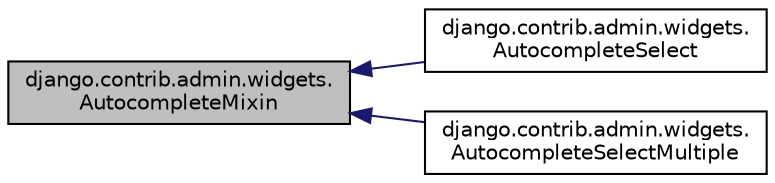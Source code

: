 digraph "django.contrib.admin.widgets.AutocompleteMixin"
{
 // LATEX_PDF_SIZE
  edge [fontname="Helvetica",fontsize="10",labelfontname="Helvetica",labelfontsize="10"];
  node [fontname="Helvetica",fontsize="10",shape=record];
  rankdir="LR";
  Node1 [label="django.contrib.admin.widgets.\lAutocompleteMixin",height=0.2,width=0.4,color="black", fillcolor="grey75", style="filled", fontcolor="black",tooltip=" "];
  Node1 -> Node2 [dir="back",color="midnightblue",fontsize="10",style="solid",fontname="Helvetica"];
  Node2 [label="django.contrib.admin.widgets.\lAutocompleteSelect",height=0.2,width=0.4,color="black", fillcolor="white", style="filled",URL="$d3/dec/classdjango_1_1contrib_1_1admin_1_1widgets_1_1_autocomplete_select.html",tooltip=" "];
  Node1 -> Node3 [dir="back",color="midnightblue",fontsize="10",style="solid",fontname="Helvetica"];
  Node3 [label="django.contrib.admin.widgets.\lAutocompleteSelectMultiple",height=0.2,width=0.4,color="black", fillcolor="white", style="filled",URL="$dd/d5a/classdjango_1_1contrib_1_1admin_1_1widgets_1_1_autocomplete_select_multiple.html",tooltip=" "];
}
